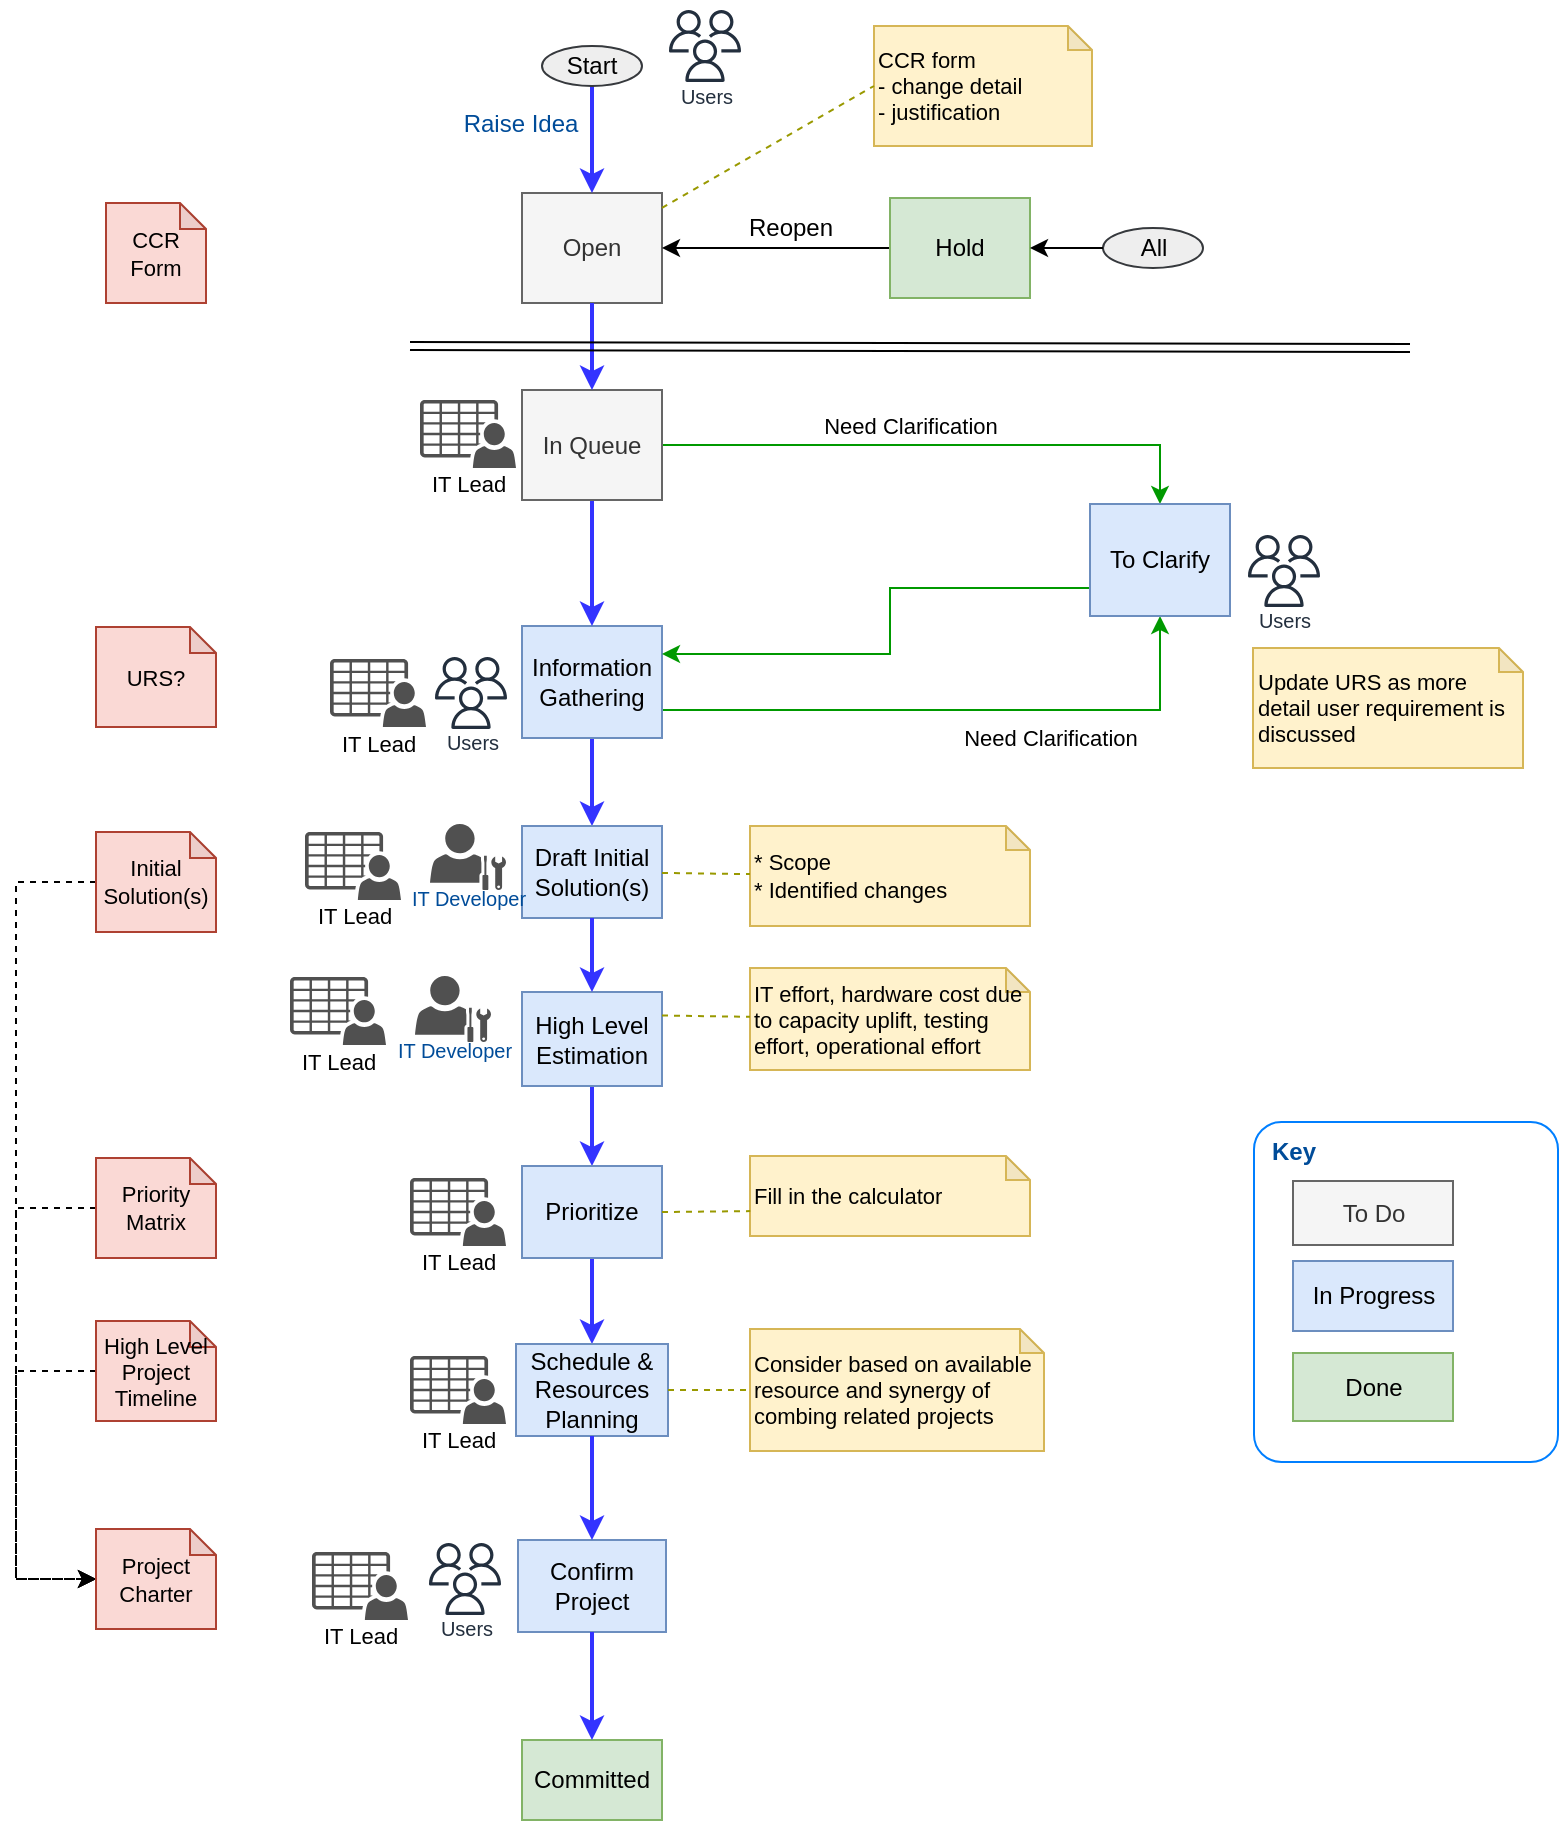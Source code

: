 <mxfile version="10.9.2" type="github"><diagram id="ibnMMzzlPycj9zkq83kl" name="Page-1"><mxGraphModel dx="1220" dy="708" grid="1" gridSize="10" guides="1" tooltips="1" connect="1" arrows="1" fold="1" page="1" pageScale="1" pageWidth="827" pageHeight="1169" math="0" shadow="0"><root><mxCell id="0"/><mxCell id="1" parent="0"/><mxCell id="gEW4pak4NNGnfrm4xWKm-1" value="" style="rounded=1;whiteSpace=wrap;html=1;strokeColor=#007FFF;fontSize=12;fontColor=#004C99;align=left;arcSize=9;" parent="1" vertex="1"><mxGeometry x="659" y="708" width="152" height="170" as="geometry"/></mxCell><mxCell id="gEW4pak4NNGnfrm4xWKm-5" style="edgeStyle=orthogonalEdgeStyle;rounded=0;orthogonalLoop=1;jettySize=auto;html=1;entryX=0.5;entryY=0;entryDx=0;entryDy=0;fontSize=12;fontColor=#004C99;strokeColor=#3333FF;strokeWidth=2;" parent="1" source="gEW4pak4NNGnfrm4xWKm-9" target="gEW4pak4NNGnfrm4xWKm-23" edge="1"><mxGeometry relative="1" as="geometry"/></mxCell><mxCell id="gEW4pak4NNGnfrm4xWKm-7" style="edgeStyle=orthogonalEdgeStyle;rounded=0;orthogonalLoop=1;jettySize=auto;html=1;exitX=1;exitY=0.75;exitDx=0;exitDy=0;entryX=0.5;entryY=1;entryDx=0;entryDy=0;strokeColor=#009900;strokeWidth=1;" parent="1" source="gEW4pak4NNGnfrm4xWKm-9" target="gEW4pak4NNGnfrm4xWKm-47" edge="1"><mxGeometry relative="1" as="geometry"/></mxCell><mxCell id="gEW4pak4NNGnfrm4xWKm-8" value="Need Clarification" style="text;html=1;resizable=0;points=[];align=center;verticalAlign=middle;labelBackgroundColor=#ffffff;fontSize=11;" parent="gEW4pak4NNGnfrm4xWKm-7" vertex="1" connectable="0"><mxGeometry x="0.737" y="13" relative="1" as="geometry"><mxPoint x="-42" y="22" as="offset"/></mxGeometry></mxCell><mxCell id="gEW4pak4NNGnfrm4xWKm-9" value="Information Gathering" style="rounded=0;whiteSpace=wrap;html=1;strokeColor=#6c8ebf;fontSize=12;align=center;fillColor=#dae8fc;" parent="1" vertex="1"><mxGeometry x="293" y="460" width="70" height="56" as="geometry"/></mxCell><mxCell id="gEW4pak4NNGnfrm4xWKm-10" style="edgeStyle=orthogonalEdgeStyle;rounded=0;orthogonalLoop=1;jettySize=auto;html=1;entryX=0.5;entryY=0;entryDx=0;entryDy=0;fontSize=12;fontColor=#004C99;strokeColor=#3333FF;strokeWidth=2;" parent="1" source="gEW4pak4NNGnfrm4xWKm-94" target="gEW4pak4NNGnfrm4xWKm-9" edge="1"><mxGeometry relative="1" as="geometry"/></mxCell><mxCell id="gEW4pak4NNGnfrm4xWKm-14" style="edgeStyle=orthogonalEdgeStyle;rounded=0;orthogonalLoop=1;jettySize=auto;html=1;exitX=1;exitY=0.5;exitDx=0;exitDy=0;entryX=0.5;entryY=0;entryDx=0;entryDy=0;strokeColor=#009900;strokeWidth=1;" parent="1" source="gEW4pak4NNGnfrm4xWKm-94" target="gEW4pak4NNGnfrm4xWKm-47" edge="1"><mxGeometry relative="1" as="geometry"/></mxCell><mxCell id="gEW4pak4NNGnfrm4xWKm-15" value="Need Clarification" style="text;html=1;resizable=0;points=[];align=center;verticalAlign=middle;labelBackgroundColor=#ffffff;fontSize=11;" parent="gEW4pak4NNGnfrm4xWKm-14" vertex="1" connectable="0"><mxGeometry x="0.581" y="-17" relative="1" as="geometry"><mxPoint x="-96" y="-27" as="offset"/></mxGeometry></mxCell><mxCell id="gEW4pak4NNGnfrm4xWKm-18" value="Open" style="rounded=0;whiteSpace=wrap;html=1;strokeColor=#666666;fontSize=12;align=center;fontColor=#333333;fillColor=#f5f5f5;" parent="1" vertex="1"><mxGeometry x="293" y="243.5" width="70" height="55" as="geometry"/></mxCell><mxCell id="gEW4pak4NNGnfrm4xWKm-21" style="edgeStyle=orthogonalEdgeStyle;rounded=0;orthogonalLoop=1;jettySize=auto;html=1;entryX=0.5;entryY=0;entryDx=0;entryDy=0;fontSize=12;fontColor=#004C99;strokeColor=#3333FF;strokeWidth=2;" parent="1" source="gEW4pak4NNGnfrm4xWKm-85" target="gEW4pak4NNGnfrm4xWKm-37" edge="1"><mxGeometry relative="1" as="geometry"/></mxCell><mxCell id="gEW4pak4NNGnfrm4xWKm-23" value="Draft Initial Solution(s)" style="rounded=0;whiteSpace=wrap;html=1;strokeColor=#6c8ebf;fontSize=12;align=center;fillColor=#dae8fc;" parent="1" vertex="1"><mxGeometry x="293" y="560" width="70" height="46" as="geometry"/></mxCell><mxCell id="gEW4pak4NNGnfrm4xWKm-31" style="edgeStyle=orthogonalEdgeStyle;rounded=0;orthogonalLoop=1;jettySize=auto;html=1;exitX=0;exitY=0.5;exitDx=0;exitDy=0;entryX=1;entryY=0.5;entryDx=0;entryDy=0;" parent="1" source="gEW4pak4NNGnfrm4xWKm-32" target="gEW4pak4NNGnfrm4xWKm-18" edge="1"><mxGeometry relative="1" as="geometry"/></mxCell><mxCell id="gEW4pak4NNGnfrm4xWKm-104" value="Reopen" style="text;html=1;resizable=0;points=[];align=center;verticalAlign=middle;labelBackgroundColor=none;" parent="gEW4pak4NNGnfrm4xWKm-31" vertex="1" connectable="0"><mxGeometry x="-0.597" y="2" relative="1" as="geometry"><mxPoint x="-27" y="-12" as="offset"/></mxGeometry></mxCell><mxCell id="gEW4pak4NNGnfrm4xWKm-32" value="Hold" style="rounded=0;whiteSpace=wrap;html=1;strokeColor=#82b366;fontSize=12;align=center;fillColor=#d5e8d4;" parent="1" vertex="1"><mxGeometry x="477" y="246" width="70" height="50" as="geometry"/></mxCell><mxCell id="gEW4pak4NNGnfrm4xWKm-33" style="edgeStyle=orthogonalEdgeStyle;rounded=0;orthogonalLoop=1;jettySize=auto;html=1;entryX=0.5;entryY=0;entryDx=0;entryDy=0;fontSize=12;fontColor=#004C99;exitX=0.5;exitY=1;exitDx=0;exitDy=0;strokeColor=#3333FF;strokeWidth=2;" parent="1" source="gEW4pak4NNGnfrm4xWKm-37" target="gEW4pak4NNGnfrm4xWKm-107" edge="1"><mxGeometry relative="1" as="geometry"/></mxCell><mxCell id="gEW4pak4NNGnfrm4xWKm-37" value="Prioritize" style="rounded=0;whiteSpace=wrap;html=1;strokeColor=#6c8ebf;fontSize=12;align=center;fillColor=#dae8fc;" parent="1" vertex="1"><mxGeometry x="293" y="730" width="70" height="46" as="geometry"/></mxCell><mxCell id="gEW4pak4NNGnfrm4xWKm-40" value="Committed" style="rounded=0;whiteSpace=wrap;html=1;strokeColor=#82b366;fontSize=12;align=center;fillColor=#d5e8d4;" parent="1" vertex="1"><mxGeometry x="293" y="1017" width="70" height="40" as="geometry"/></mxCell><mxCell id="gEW4pak4NNGnfrm4xWKm-41" style="edgeStyle=orthogonalEdgeStyle;rounded=0;orthogonalLoop=1;jettySize=auto;html=1;entryX=1;entryY=0.25;entryDx=0;entryDy=0;fontSize=12;fontColor=#004C99;exitX=0;exitY=0.75;exitDx=0;exitDy=0;strokeColor=#009900;strokeWidth=1;" parent="1" source="gEW4pak4NNGnfrm4xWKm-47" target="gEW4pak4NNGnfrm4xWKm-9" edge="1"><mxGeometry relative="1" as="geometry"><Array as="points"><mxPoint x="477" y="441"/><mxPoint x="477" y="474"/></Array></mxGeometry></mxCell><mxCell id="gEW4pak4NNGnfrm4xWKm-47" value="To Clarify" style="rounded=0;whiteSpace=wrap;html=1;strokeColor=#6c8ebf;fontSize=12;align=center;fillColor=#dae8fc;" parent="1" vertex="1"><mxGeometry x="577" y="399" width="70" height="56" as="geometry"/></mxCell><mxCell id="gEW4pak4NNGnfrm4xWKm-48" style="edgeStyle=orthogonalEdgeStyle;rounded=0;orthogonalLoop=1;jettySize=auto;html=1;entryX=0.5;entryY=0;entryDx=0;entryDy=0;fontSize=12;fontColor=#004C99;strokeColor=#3333FF;strokeWidth=2;" parent="1" source="gEW4pak4NNGnfrm4xWKm-50" target="gEW4pak4NNGnfrm4xWKm-18" edge="1"><mxGeometry relative="1" as="geometry"><mxPoint x="329" y="190" as="targetPoint"/></mxGeometry></mxCell><mxCell id="gEW4pak4NNGnfrm4xWKm-49" value="Raise Idea" style="text;html=1;resizable=0;points=[];align=center;verticalAlign=middle;labelBackgroundColor=#ffffff;fontSize=12;fontColor=#004C99;" parent="gEW4pak4NNGnfrm4xWKm-48" vertex="1" connectable="0"><mxGeometry x="0.003" y="-17" relative="1" as="geometry"><mxPoint x="-19" y="-8.5" as="offset"/></mxGeometry></mxCell><mxCell id="gEW4pak4NNGnfrm4xWKm-50" value="Start" style="ellipse;whiteSpace=wrap;html=1;strokeColor=#36393d;fontSize=12;align=center;fillColor=#eeeeee;" parent="1" vertex="1"><mxGeometry x="303" y="170" width="50" height="20" as="geometry"/></mxCell><mxCell id="gEW4pak4NNGnfrm4xWKm-51" value="Fill in the calculator" style="shape=note;whiteSpace=wrap;html=1;backgroundOutline=1;darkOpacity=0.05;strokeColor=#d6b656;fontSize=11;align=left;size=12;fillColor=#fff2cc;" parent="1" vertex="1"><mxGeometry x="407" y="725" width="140" height="40" as="geometry"/></mxCell><mxCell id="gEW4pak4NNGnfrm4xWKm-52" value="" style="endArrow=none;dashed=1;html=1;fontSize=12;fontColor=#004C99;entryX=0.001;entryY=0.689;entryDx=0;entryDy=0;entryPerimeter=0;exitX=1;exitY=0.5;exitDx=0;exitDy=0;strokeColor=#999900;" parent="1" source="gEW4pak4NNGnfrm4xWKm-37" target="gEW4pak4NNGnfrm4xWKm-51" edge="1"><mxGeometry width="50" height="50" relative="1" as="geometry"><mxPoint x="174" y="987" as="sourcePoint"/><mxPoint x="224" y="937" as="targetPoint"/></mxGeometry></mxCell><mxCell id="gEW4pak4NNGnfrm4xWKm-59" value="Done" style="rounded=0;whiteSpace=wrap;html=1;strokeColor=#82b366;fontSize=12;align=center;fillColor=#d5e8d4;" parent="1" vertex="1"><mxGeometry x="678.5" y="823.5" width="80" height="34" as="geometry"/></mxCell><mxCell id="gEW4pak4NNGnfrm4xWKm-60" value="In Progress" style="rounded=0;whiteSpace=wrap;html=1;strokeColor=#6c8ebf;fontSize=12;align=center;fillColor=#dae8fc;" parent="1" vertex="1"><mxGeometry x="678.5" y="777.5" width="80" height="35" as="geometry"/></mxCell><mxCell id="gEW4pak4NNGnfrm4xWKm-61" value="To Do" style="rounded=0;whiteSpace=wrap;html=1;strokeColor=#666666;fontSize=12;align=center;fontColor=#333333;fillColor=#f5f5f5;" parent="1" vertex="1"><mxGeometry x="678.5" y="737.5" width="80" height="32" as="geometry"/></mxCell><mxCell id="gEW4pak4NNGnfrm4xWKm-62" value="Key" style="text;html=1;strokeColor=none;fillColor=none;align=center;verticalAlign=middle;whiteSpace=wrap;rounded=0;fontSize=12;fontColor=#004C99;fontStyle=1" parent="1" vertex="1"><mxGeometry x="658.5" y="712.5" width="40" height="20" as="geometry"/></mxCell><mxCell id="gEW4pak4NNGnfrm4xWKm-63" value="Users" style="outlineConnect=0;fontColor=#232F3E;gradientColor=none;strokeColor=#232F3E;fillColor=#ffffff;dashed=0;verticalLabelPosition=bottom;verticalAlign=top;align=center;html=1;fontSize=10;fontStyle=0;aspect=fixed;shape=mxgraph.aws4.resourceIcon;resIcon=mxgraph.aws4.users;spacingTop=-10;" parent="1" vertex="1"><mxGeometry x="242" y="914" width="45" height="45" as="geometry"/></mxCell><mxCell id="gEW4pak4NNGnfrm4xWKm-67" value="Users" style="outlineConnect=0;fontColor=#232F3E;gradientColor=none;strokeColor=#232F3E;fillColor=#ffffff;dashed=0;verticalLabelPosition=bottom;verticalAlign=top;align=center;html=1;fontSize=10;fontStyle=0;aspect=fixed;shape=mxgraph.aws4.resourceIcon;resIcon=mxgraph.aws4.users;spacingTop=-10;" parent="1" vertex="1"><mxGeometry x="651.5" y="410" width="45" height="45" as="geometry"/></mxCell><mxCell id="gEW4pak4NNGnfrm4xWKm-68" value="IT Developer" style="pointerEvents=1;shadow=0;dashed=0;html=1;strokeColor=none;fillColor=#505050;labelPosition=center;verticalLabelPosition=bottom;verticalAlign=top;outlineConnect=0;align=center;shape=mxgraph.office.users.administrator;fontSize=10;fontColor=#004C99;spacingTop=-8;" parent="1" vertex="1"><mxGeometry x="247" y="559" width="38" height="33" as="geometry"/></mxCell><mxCell id="gEW4pak4NNGnfrm4xWKm-69" value="Users" style="outlineConnect=0;fontColor=#232F3E;gradientColor=none;strokeColor=#232F3E;fillColor=#ffffff;dashed=0;verticalLabelPosition=bottom;verticalAlign=top;align=center;html=1;fontSize=10;fontStyle=0;aspect=fixed;shape=mxgraph.aws4.resourceIcon;resIcon=mxgraph.aws4.users;spacingTop=-10;" parent="1" vertex="1"><mxGeometry x="362" y="147.5" width="45" height="45" as="geometry"/></mxCell><mxCell id="gEW4pak4NNGnfrm4xWKm-71" value="IT Lead" style="pointerEvents=1;shadow=0;dashed=0;html=1;strokeColor=none;fillColor=#505050;labelPosition=center;verticalLabelPosition=bottom;verticalAlign=top;outlineConnect=0;align=center;shape=mxgraph.office.users.csv_file;spacingTop=-5;fontSize=11;" parent="1" vertex="1"><mxGeometry x="197" y="476.5" width="48" height="34" as="geometry"/></mxCell><mxCell id="gEW4pak4NNGnfrm4xWKm-83" value="* Scope&lt;br&gt;* Identified changes" style="shape=note;whiteSpace=wrap;html=1;backgroundOutline=1;darkOpacity=0.05;strokeColor=#d6b656;fontSize=11;align=left;size=12;fillColor=#fff2cc;" parent="1" vertex="1"><mxGeometry x="407" y="560" width="140" height="50" as="geometry"/></mxCell><mxCell id="gEW4pak4NNGnfrm4xWKm-84" value="" style="endArrow=none;dashed=1;html=1;fontSize=12;fontColor=#004C99;strokeColor=#999900;" parent="1" source="gEW4pak4NNGnfrm4xWKm-23" target="gEW4pak4NNGnfrm4xWKm-83" edge="1"><mxGeometry width="50" height="50" relative="1" as="geometry"><mxPoint x="357" y="705" as="sourcePoint"/><mxPoint x="407" y="688" as="targetPoint"/></mxGeometry></mxCell><mxCell id="gEW4pak4NNGnfrm4xWKm-85" value="High Level Estimation" style="rounded=0;whiteSpace=wrap;html=1;strokeColor=#6c8ebf;fontSize=12;align=center;fillColor=#dae8fc;" parent="1" vertex="1"><mxGeometry x="293" y="643" width="70" height="47" as="geometry"/></mxCell><mxCell id="gEW4pak4NNGnfrm4xWKm-86" style="edgeStyle=orthogonalEdgeStyle;rounded=0;orthogonalLoop=1;jettySize=auto;html=1;entryX=0.5;entryY=0;entryDx=0;entryDy=0;fontSize=12;fontColor=#004C99;strokeColor=#3333FF;strokeWidth=2;" parent="1" source="gEW4pak4NNGnfrm4xWKm-23" target="gEW4pak4NNGnfrm4xWKm-85" edge="1"><mxGeometry relative="1" as="geometry"><mxPoint x="329" y="606" as="sourcePoint"/><mxPoint x="329" y="747" as="targetPoint"/></mxGeometry></mxCell><mxCell id="gEW4pak4NNGnfrm4xWKm-88" value="IT effort, hardware cost due to capacity uplift, testing effort, operational effort" style="shape=note;whiteSpace=wrap;html=1;backgroundOutline=1;darkOpacity=0.05;strokeColor=#d6b656;fontSize=11;align=left;size=12;fillColor=#fff2cc;" parent="1" vertex="1"><mxGeometry x="407" y="631" width="140" height="51" as="geometry"/></mxCell><mxCell id="gEW4pak4NNGnfrm4xWKm-89" value="" style="endArrow=none;dashed=1;html=1;fontSize=12;fontColor=#004C99;strokeColor=#999900;exitX=1;exitY=0.25;exitDx=0;exitDy=0;" parent="1" source="gEW4pak4NNGnfrm4xWKm-85" target="gEW4pak4NNGnfrm4xWKm-88" edge="1"><mxGeometry width="50" height="50" relative="1" as="geometry"><mxPoint x="374" y="588.743" as="sourcePoint"/><mxPoint x="417" y="583.514" as="targetPoint"/></mxGeometry></mxCell><mxCell id="gEW4pak4NNGnfrm4xWKm-92" value="IT Developer" style="pointerEvents=1;shadow=0;dashed=0;html=1;strokeColor=none;fillColor=#505050;labelPosition=center;verticalLabelPosition=bottom;verticalAlign=top;outlineConnect=0;align=center;shape=mxgraph.office.users.administrator;fontSize=10;fontColor=#004C99;spacingTop=-8;" parent="1" vertex="1"><mxGeometry x="239.5" y="635" width="38" height="33" as="geometry"/></mxCell><mxCell id="gEW4pak4NNGnfrm4xWKm-93" value="Users" style="outlineConnect=0;fontColor=#232F3E;gradientColor=none;strokeColor=#232F3E;fillColor=#ffffff;dashed=0;verticalLabelPosition=bottom;verticalAlign=top;align=center;html=1;fontSize=10;fontStyle=0;aspect=fixed;shape=mxgraph.aws4.resourceIcon;resIcon=mxgraph.aws4.users;spacingTop=-10;" parent="1" vertex="1"><mxGeometry x="245" y="471" width="45" height="45" as="geometry"/></mxCell><mxCell id="gEW4pak4NNGnfrm4xWKm-94" value="In Queue" style="rounded=0;whiteSpace=wrap;html=1;strokeColor=#666666;fontSize=12;align=center;fontColor=#333333;fillColor=#f5f5f5;" parent="1" vertex="1"><mxGeometry x="293" y="342" width="70" height="55" as="geometry"/></mxCell><mxCell id="gEW4pak4NNGnfrm4xWKm-95" style="edgeStyle=orthogonalEdgeStyle;rounded=0;orthogonalLoop=1;jettySize=auto;html=1;entryX=0.5;entryY=0;entryDx=0;entryDy=0;fontSize=12;fontColor=#004C99;strokeColor=#3333FF;strokeWidth=2;" parent="1" source="gEW4pak4NNGnfrm4xWKm-18" target="gEW4pak4NNGnfrm4xWKm-94" edge="1"><mxGeometry relative="1" as="geometry"><mxPoint x="328" y="319.5" as="sourcePoint"/><mxPoint x="328" y="460" as="targetPoint"/></mxGeometry></mxCell><mxCell id="gEW4pak4NNGnfrm4xWKm-100" value="All" style="ellipse;whiteSpace=wrap;html=1;strokeColor=#36393d;fontSize=12;align=center;fillColor=#eeeeee;" parent="1" vertex="1"><mxGeometry x="583.5" y="261" width="50" height="20" as="geometry"/></mxCell><mxCell id="gEW4pak4NNGnfrm4xWKm-101" style="edgeStyle=orthogonalEdgeStyle;rounded=0;orthogonalLoop=1;jettySize=auto;html=1;entryX=1;entryY=0.5;entryDx=0;entryDy=0;" parent="1" source="gEW4pak4NNGnfrm4xWKm-100" target="gEW4pak4NNGnfrm4xWKm-32" edge="1"><mxGeometry relative="1" as="geometry"><mxPoint x="731" y="220" as="sourcePoint"/><mxPoint x="356" y="254" as="targetPoint"/></mxGeometry></mxCell><mxCell id="gEW4pak4NNGnfrm4xWKm-106" value="" style="shape=link;html=1;" parent="1" edge="1"><mxGeometry width="50" height="50" relative="1" as="geometry"><mxPoint x="237" y="320" as="sourcePoint"/><mxPoint x="737" y="321" as="targetPoint"/></mxGeometry></mxCell><mxCell id="gEW4pak4NNGnfrm4xWKm-107" value="Schedule &amp;amp; Resources Planning" style="rounded=0;whiteSpace=wrap;html=1;strokeColor=#6c8ebf;fontSize=12;align=center;fillColor=#dae8fc;" parent="1" vertex="1"><mxGeometry x="290" y="819" width="76" height="46" as="geometry"/></mxCell><mxCell id="gEW4pak4NNGnfrm4xWKm-108" value="Confirm Project" style="rounded=0;whiteSpace=wrap;html=1;strokeColor=#6c8ebf;fontSize=12;align=center;fillColor=#dae8fc;" parent="1" vertex="1"><mxGeometry x="291" y="917" width="74" height="46" as="geometry"/></mxCell><mxCell id="gEW4pak4NNGnfrm4xWKm-109" style="edgeStyle=orthogonalEdgeStyle;rounded=0;orthogonalLoop=1;jettySize=auto;html=1;entryX=0.5;entryY=0;entryDx=0;entryDy=0;fontSize=12;fontColor=#004C99;strokeColor=#3333FF;strokeWidth=2;exitX=0.5;exitY=1;exitDx=0;exitDy=0;" parent="1" source="gEW4pak4NNGnfrm4xWKm-107" target="gEW4pak4NNGnfrm4xWKm-108" edge="1"><mxGeometry relative="1" as="geometry"><mxPoint x="327" y="870" as="sourcePoint"/><mxPoint x="338" y="829" as="targetPoint"/></mxGeometry></mxCell><mxCell id="gEW4pak4NNGnfrm4xWKm-110" style="edgeStyle=orthogonalEdgeStyle;rounded=0;orthogonalLoop=1;jettySize=auto;html=1;entryX=0.5;entryY=0;entryDx=0;entryDy=0;fontSize=12;fontColor=#004C99;strokeColor=#3333FF;strokeWidth=2;exitX=0.5;exitY=1;exitDx=0;exitDy=0;" parent="1" source="gEW4pak4NNGnfrm4xWKm-108" target="gEW4pak4NNGnfrm4xWKm-40" edge="1"><mxGeometry relative="1" as="geometry"><mxPoint x="328" y="970" as="sourcePoint"/><mxPoint x="338" y="930" as="targetPoint"/></mxGeometry></mxCell><mxCell id="gEW4pak4NNGnfrm4xWKm-111" value="Consider based on available resource and synergy of combing related projects" style="shape=note;whiteSpace=wrap;html=1;backgroundOutline=1;darkOpacity=0.05;strokeColor=#d6b656;fontSize=11;align=left;size=12;fillColor=#fff2cc;" parent="1" vertex="1"><mxGeometry x="407" y="811.5" width="147" height="61" as="geometry"/></mxCell><mxCell id="gEW4pak4NNGnfrm4xWKm-112" value="" style="endArrow=none;dashed=1;html=1;fontSize=12;fontColor=#004C99;entryX=0;entryY=0.5;entryDx=0;entryDy=0;entryPerimeter=0;exitX=1;exitY=0.5;exitDx=0;exitDy=0;strokeColor=#999900;" parent="1" source="gEW4pak4NNGnfrm4xWKm-107" target="gEW4pak4NNGnfrm4xWKm-111" edge="1"><mxGeometry width="50" height="50" relative="1" as="geometry"><mxPoint x="373" y="763" as="sourcePoint"/><mxPoint x="417" y="763" as="targetPoint"/></mxGeometry></mxCell><mxCell id="gEW4pak4NNGnfrm4xWKm-113" value="IT Lead" style="pointerEvents=1;shadow=0;dashed=0;html=1;strokeColor=none;fillColor=#505050;labelPosition=center;verticalLabelPosition=bottom;verticalAlign=top;outlineConnect=0;align=center;shape=mxgraph.office.users.csv_file;spacingTop=-5;fontSize=11;" parent="1" vertex="1"><mxGeometry x="242" y="347" width="48" height="34" as="geometry"/></mxCell><mxCell id="gEW4pak4NNGnfrm4xWKm-114" value="IT Lead" style="pointerEvents=1;shadow=0;dashed=0;html=1;strokeColor=none;fillColor=#505050;labelPosition=center;verticalLabelPosition=bottom;verticalAlign=top;outlineConnect=0;align=center;shape=mxgraph.office.users.csv_file;spacingTop=-5;fontSize=11;" parent="1" vertex="1"><mxGeometry x="184.5" y="563" width="48" height="34" as="geometry"/></mxCell><mxCell id="gEW4pak4NNGnfrm4xWKm-115" value="IT Lead" style="pointerEvents=1;shadow=0;dashed=0;html=1;strokeColor=none;fillColor=#505050;labelPosition=center;verticalLabelPosition=bottom;verticalAlign=top;outlineConnect=0;align=center;shape=mxgraph.office.users.csv_file;spacingTop=-5;fontSize=11;" parent="1" vertex="1"><mxGeometry x="177" y="635.5" width="48" height="34" as="geometry"/></mxCell><mxCell id="gEW4pak4NNGnfrm4xWKm-116" value="IT Lead" style="pointerEvents=1;shadow=0;dashed=0;html=1;strokeColor=none;fillColor=#505050;labelPosition=center;verticalLabelPosition=bottom;verticalAlign=top;outlineConnect=0;align=center;shape=mxgraph.office.users.csv_file;spacingTop=-5;fontSize=11;" parent="1" vertex="1"><mxGeometry x="237" y="736" width="48" height="34" as="geometry"/></mxCell><mxCell id="gEW4pak4NNGnfrm4xWKm-117" value="IT Lead" style="pointerEvents=1;shadow=0;dashed=0;html=1;strokeColor=none;fillColor=#505050;labelPosition=center;verticalLabelPosition=bottom;verticalAlign=top;outlineConnect=0;align=center;shape=mxgraph.office.users.csv_file;spacingTop=-5;fontSize=11;" parent="1" vertex="1"><mxGeometry x="237" y="825" width="48" height="34" as="geometry"/></mxCell><mxCell id="gEW4pak4NNGnfrm4xWKm-119" value="IT Lead" style="pointerEvents=1;shadow=0;dashed=0;html=1;strokeColor=none;fillColor=#505050;labelPosition=center;verticalLabelPosition=bottom;verticalAlign=top;outlineConnect=0;align=center;shape=mxgraph.office.users.csv_file;spacingTop=-5;fontSize=11;" parent="1" vertex="1"><mxGeometry x="188" y="923" width="48" height="34" as="geometry"/></mxCell><mxCell id="gEW4pak4NNGnfrm4xWKm-120" value="CCR form&lt;br&gt;- change detail&lt;br&gt;- justification&lt;br&gt;" style="shape=note;whiteSpace=wrap;html=1;backgroundOutline=1;darkOpacity=0.05;strokeColor=#d6b656;fontSize=11;align=left;size=12;fillColor=#fff2cc;" parent="1" vertex="1"><mxGeometry x="469" y="160" width="109" height="60" as="geometry"/></mxCell><mxCell id="gEW4pak4NNGnfrm4xWKm-121" value="" style="endArrow=none;dashed=1;html=1;fontSize=12;fontColor=#004C99;strokeColor=#999900;entryX=0;entryY=0.5;entryDx=0;entryDy=0;entryPerimeter=0;" parent="1" source="gEW4pak4NNGnfrm4xWKm-18" target="gEW4pak4NNGnfrm4xWKm-120" edge="1"><mxGeometry width="50" height="50" relative="1" as="geometry"><mxPoint x="373" y="592.295" as="sourcePoint"/><mxPoint x="417" y="591.409" as="targetPoint"/></mxGeometry></mxCell><mxCell id="gEW4pak4NNGnfrm4xWKm-122" value="Update URS as more detail user requirement is discussed&lt;br&gt;" style="shape=note;whiteSpace=wrap;html=1;backgroundOutline=1;darkOpacity=0.05;strokeColor=#d6b656;fontSize=11;align=left;size=12;fillColor=#fff2cc;" parent="1" vertex="1"><mxGeometry x="658.5" y="471" width="135" height="60" as="geometry"/></mxCell><mxCell id="TIWAj8DLmvumO7b2fGaP-9" style="edgeStyle=orthogonalEdgeStyle;rounded=0;orthogonalLoop=1;jettySize=auto;html=1;entryX=0;entryY=0.5;entryDx=0;entryDy=0;entryPerimeter=0;dashed=1;fontSize=11;exitX=0;exitY=0.5;exitDx=0;exitDy=0;exitPerimeter=0;" edge="1" parent="1" source="TIWAj8DLmvumO7b2fGaP-1" target="TIWAj8DLmvumO7b2fGaP-7"><mxGeometry relative="1" as="geometry"><Array as="points"><mxPoint x="40" y="751"/><mxPoint x="40" y="937"/></Array></mxGeometry></mxCell><mxCell id="TIWAj8DLmvumO7b2fGaP-1" value="Priority Matrix" style="shape=note;whiteSpace=wrap;html=1;backgroundOutline=1;darkOpacity=0.05;size=13;fillColor=#fad9d5;strokeColor=#ae4132;fontSize=11;" vertex="1" parent="1"><mxGeometry x="80" y="726" width="60" height="50" as="geometry"/></mxCell><mxCell id="TIWAj8DLmvumO7b2fGaP-2" value="CCR Form" style="shape=note;whiteSpace=wrap;html=1;backgroundOutline=1;darkOpacity=0.05;size=13;fillColor=#fad9d5;strokeColor=#ae4132;fontSize=11;" vertex="1" parent="1"><mxGeometry x="85" y="248.5" width="50" height="50" as="geometry"/></mxCell><mxCell id="TIWAj8DLmvumO7b2fGaP-8" style="edgeStyle=orthogonalEdgeStyle;rounded=0;orthogonalLoop=1;jettySize=auto;html=1;entryX=0;entryY=0.5;entryDx=0;entryDy=0;entryPerimeter=0;fontSize=11;exitX=0;exitY=0.5;exitDx=0;exitDy=0;exitPerimeter=0;dashed=1;" edge="1" parent="1" source="TIWAj8DLmvumO7b2fGaP-3" target="TIWAj8DLmvumO7b2fGaP-7"><mxGeometry relative="1" as="geometry"><Array as="points"><mxPoint x="40" y="588"/><mxPoint x="40" y="937"/></Array></mxGeometry></mxCell><mxCell id="TIWAj8DLmvumO7b2fGaP-3" value="Initial Solution(s)" style="shape=note;whiteSpace=wrap;html=1;backgroundOutline=1;darkOpacity=0.05;size=13;fillColor=#fad9d5;strokeColor=#ae4132;fontSize=11;" vertex="1" parent="1"><mxGeometry x="80" y="563" width="60" height="50" as="geometry"/></mxCell><mxCell id="TIWAj8DLmvumO7b2fGaP-4" value="URS?" style="shape=note;whiteSpace=wrap;html=1;backgroundOutline=1;darkOpacity=0.05;size=13;fillColor=#fad9d5;strokeColor=#ae4132;fontSize=11;" vertex="1" parent="1"><mxGeometry x="80" y="460.5" width="60" height="50" as="geometry"/></mxCell><mxCell id="TIWAj8DLmvumO7b2fGaP-10" style="edgeStyle=orthogonalEdgeStyle;rounded=0;orthogonalLoop=1;jettySize=auto;html=1;entryX=0;entryY=0.5;entryDx=0;entryDy=0;entryPerimeter=0;dashed=1;fontSize=11;exitX=0;exitY=0.5;exitDx=0;exitDy=0;exitPerimeter=0;" edge="1" parent="1" source="TIWAj8DLmvumO7b2fGaP-5" target="TIWAj8DLmvumO7b2fGaP-7"><mxGeometry relative="1" as="geometry"><Array as="points"><mxPoint x="40" y="833"/><mxPoint x="40" y="937"/></Array></mxGeometry></mxCell><mxCell id="TIWAj8DLmvumO7b2fGaP-5" value="High Level Project Timeline" style="shape=note;whiteSpace=wrap;html=1;backgroundOutline=1;darkOpacity=0.05;size=13;fillColor=#fad9d5;strokeColor=#ae4132;fontSize=11;" vertex="1" parent="1"><mxGeometry x="80" y="807.5" width="60" height="50" as="geometry"/></mxCell><mxCell id="TIWAj8DLmvumO7b2fGaP-7" value="Project Charter" style="shape=note;whiteSpace=wrap;html=1;backgroundOutline=1;darkOpacity=0.05;size=13;fillColor=#fad9d5;strokeColor=#ae4132;fontSize=11;" vertex="1" parent="1"><mxGeometry x="80" y="911.5" width="60" height="50" as="geometry"/></mxCell></root></mxGraphModel></diagram></mxfile>
